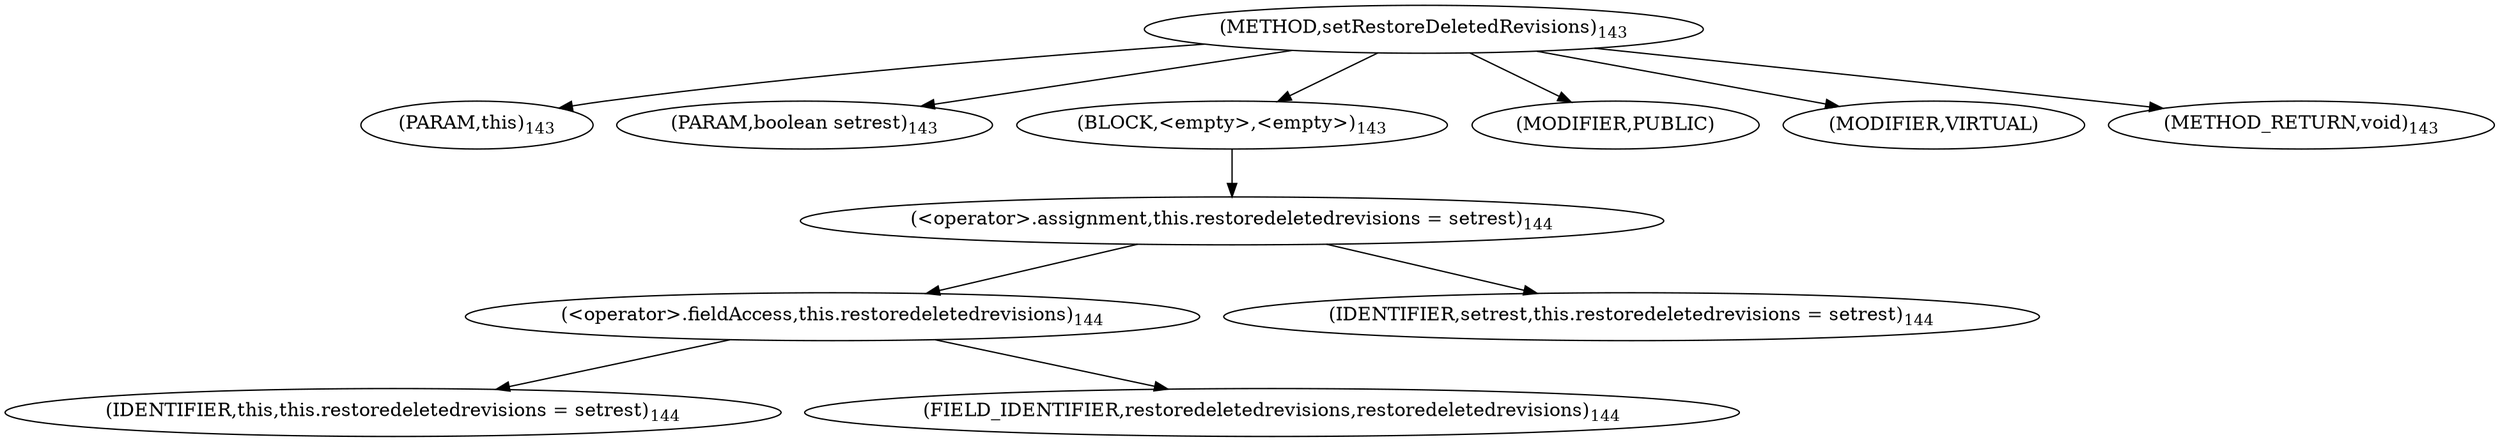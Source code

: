 digraph "setRestoreDeletedRevisions" {  
"180" [label = <(METHOD,setRestoreDeletedRevisions)<SUB>143</SUB>> ]
"12" [label = <(PARAM,this)<SUB>143</SUB>> ]
"181" [label = <(PARAM,boolean setrest)<SUB>143</SUB>> ]
"182" [label = <(BLOCK,&lt;empty&gt;,&lt;empty&gt;)<SUB>143</SUB>> ]
"183" [label = <(&lt;operator&gt;.assignment,this.restoredeletedrevisions = setrest)<SUB>144</SUB>> ]
"184" [label = <(&lt;operator&gt;.fieldAccess,this.restoredeletedrevisions)<SUB>144</SUB>> ]
"11" [label = <(IDENTIFIER,this,this.restoredeletedrevisions = setrest)<SUB>144</SUB>> ]
"185" [label = <(FIELD_IDENTIFIER,restoredeletedrevisions,restoredeletedrevisions)<SUB>144</SUB>> ]
"186" [label = <(IDENTIFIER,setrest,this.restoredeletedrevisions = setrest)<SUB>144</SUB>> ]
"187" [label = <(MODIFIER,PUBLIC)> ]
"188" [label = <(MODIFIER,VIRTUAL)> ]
"189" [label = <(METHOD_RETURN,void)<SUB>143</SUB>> ]
  "180" -> "12" 
  "180" -> "181" 
  "180" -> "182" 
  "180" -> "187" 
  "180" -> "188" 
  "180" -> "189" 
  "182" -> "183" 
  "183" -> "184" 
  "183" -> "186" 
  "184" -> "11" 
  "184" -> "185" 
}
